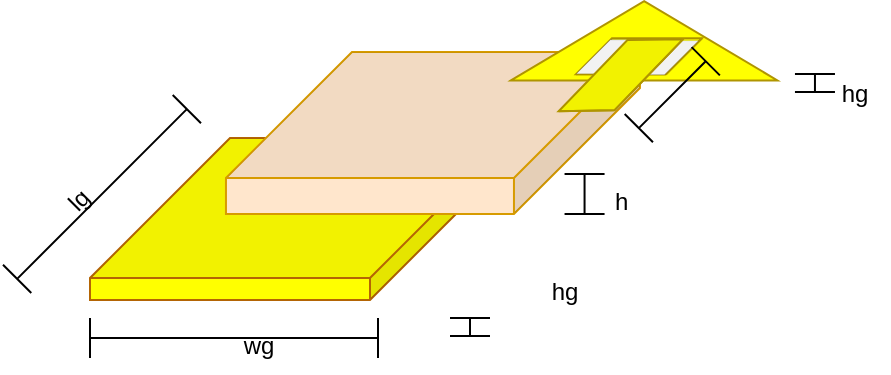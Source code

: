 <mxfile version="22.1.18" type="github">
  <diagram name="Page-1" id="do2uVUQQ4-ufc6y2rsXd">
    <mxGraphModel dx="882" dy="518" grid="1" gridSize="9" guides="1" tooltips="1" connect="1" arrows="1" fold="1" page="1" pageScale="1" pageWidth="850" pageHeight="1100" math="0" shadow="0">
      <root>
        <mxCell id="0" />
        <mxCell id="1" parent="0" />
        <object label="ground" id="plJWnkhM50jB4gWGoAsF-2">
          <mxCell parent="0" />
        </object>
        <mxCell id="plJWnkhM50jB4gWGoAsF-22" value="" style="shape=cube;whiteSpace=wrap;html=1;boundedLbl=1;backgroundOutline=1;darkOpacity=0.05;darkOpacity2=0.1;rotation=0;size=70;flipV=0;flipH=1;fillColor=#FFFF00;strokeColor=#b46504;" parent="plJWnkhM50jB4gWGoAsF-2" vertex="1">
          <mxGeometry x="162" y="297" width="210" height="81" as="geometry" />
        </mxCell>
        <object label="substrate" id="plJWnkhM50jB4gWGoAsF-3">
          <mxCell parent="0" />
        </object>
        <mxCell id="plJWnkhM50jB4gWGoAsF-24" value="" style="shape=cube;whiteSpace=wrap;html=1;boundedLbl=1;backgroundOutline=1;darkOpacity=0.05;darkOpacity2=0.1;flipV=0;flipH=1;size=63;fillColor=#FFE6CC;strokeColor=#d79b00;" parent="plJWnkhM50jB4gWGoAsF-3" vertex="1">
          <mxGeometry x="229.98" y="254" width="207" height="81" as="geometry" />
        </mxCell>
        <object label="patch" id="plJWnkhM50jB4gWGoAsF-4">
          <mxCell parent="0" />
        </object>
        <mxCell id="kbCPzzxk6AuUosH8QVzc-13" value="" style="triangle;whiteSpace=wrap;html=1;fillColor=#FFFF00;fontColor=#000000;strokeColor=#B09500;rotation=-90;direction=east;shadow=0;rounded=0;" vertex="1" parent="plJWnkhM50jB4gWGoAsF-4">
          <mxGeometry x="419.28" y="181.77" width="39.61" height="133.23" as="geometry" />
        </mxCell>
        <mxCell id="plJWnkhM50jB4gWGoAsF-28" value="" style="shape=cube;whiteSpace=wrap;html=1;boundedLbl=1;backgroundOutline=1;darkOpacity=0.05;darkOpacity2=0.1;flipH=1;size=39;shadow=0;fillColor=#FFFF00;strokeColor=#B09500;fontColor=#000000;" parent="plJWnkhM50jB4gWGoAsF-4" vertex="1">
          <mxGeometry x="404.98" y="247.11" width="63" height="18" as="geometry" />
        </mxCell>
        <mxCell id="plJWnkhM50jB4gWGoAsF-34" value="" style="shape=cube;whiteSpace=wrap;html=1;boundedLbl=1;backgroundOutline=1;darkOpacity=0.05;darkOpacity2=0.1;size=54;flipH=1;strokeWidth=0;flipV=0;direction=west;" parent="plJWnkhM50jB4gWGoAsF-4" vertex="1">
          <mxGeometry x="404.98" y="247.61" width="27" height="17" as="geometry" />
        </mxCell>
        <mxCell id="plJWnkhM50jB4gWGoAsF-33" value="" style="shape=cube;whiteSpace=wrap;html=1;boundedLbl=1;backgroundOutline=1;darkOpacity=0.05;darkOpacity2=0.1;size=54;flipH=1;strokeWidth=0;rotation=0;" parent="plJWnkhM50jB4gWGoAsF-4" vertex="1">
          <mxGeometry x="436.98" y="248.11" width="29" height="17" as="geometry" />
        </mxCell>
        <mxCell id="plJWnkhM50jB4gWGoAsF-26" value="" style="shape=cube;whiteSpace=wrap;html=1;boundedLbl=1;backgroundOutline=1;darkOpacity=0.05;darkOpacity2=0.1;flipH=1;size=36;fillColor=#FFFF00;fontColor=#000000;strokeColor=#B09500;flipV=0;rotation=359;" parent="plJWnkhM50jB4gWGoAsF-4" vertex="1">
          <mxGeometry x="396" y="248.11" width="62.89" height="35" as="geometry" />
        </mxCell>
        <mxCell id="kbCPzzxk6AuUosH8QVzc-19" value="" style="shape=crossbar;whiteSpace=wrap;html=1;rounded=1;rotation=-45;" vertex="1" parent="plJWnkhM50jB4gWGoAsF-4">
          <mxGeometry x="108" y="315" width="120" height="20" as="geometry" />
        </mxCell>
        <mxCell id="kbCPzzxk6AuUosH8QVzc-20" value="" style="shape=crossbar;whiteSpace=wrap;html=1;rounded=1;rotation=-45;" vertex="1" parent="plJWnkhM50jB4gWGoAsF-4">
          <mxGeometry x="429.49" y="265.35" width="47.3" height="20" as="geometry" />
        </mxCell>
        <mxCell id="kbCPzzxk6AuUosH8QVzc-21" value="" style="shape=crossbar;whiteSpace=wrap;html=1;rounded=1;" vertex="1" parent="plJWnkhM50jB4gWGoAsF-4">
          <mxGeometry x="162" y="387" width="144" height="20" as="geometry" />
        </mxCell>
        <mxCell id="kbCPzzxk6AuUosH8QVzc-22" value="lg" style="text;html=1;align=center;verticalAlign=middle;resizable=0;points=[];autosize=1;strokeColor=none;fillColor=none;rotation=-45;" vertex="1" parent="plJWnkhM50jB4gWGoAsF-4">
          <mxGeometry x="142" y="315" width="27" height="27" as="geometry" />
        </mxCell>
        <mxCell id="kbCPzzxk6AuUosH8QVzc-23" value="wg" style="text;html=1;align=center;verticalAlign=middle;resizable=0;points=[];autosize=1;strokeColor=none;fillColor=none;" vertex="1" parent="plJWnkhM50jB4gWGoAsF-4">
          <mxGeometry x="228" y="387" width="36" height="27" as="geometry" />
        </mxCell>
        <mxCell id="kbCPzzxk6AuUosH8QVzc-25" value="" style="shape=crossbar;whiteSpace=wrap;html=1;rounded=1;direction=south;" vertex="1" parent="plJWnkhM50jB4gWGoAsF-4">
          <mxGeometry x="399.28" y="315" width="20" height="20" as="geometry" />
        </mxCell>
        <mxCell id="kbCPzzxk6AuUosH8QVzc-26" value="&amp;nbsp; &amp;nbsp; &amp;nbsp; hg" style="text;html=1;align=center;verticalAlign=middle;resizable=0;points=[];autosize=1;strokeColor=none;fillColor=none;" vertex="1" parent="plJWnkhM50jB4gWGoAsF-4">
          <mxGeometry x="362" y="360" width="54" height="27" as="geometry" />
        </mxCell>
        <mxCell id="kbCPzzxk6AuUosH8QVzc-27" value="" style="shape=crossbar;whiteSpace=wrap;html=1;rounded=1;direction=south;" vertex="1" parent="plJWnkhM50jB4gWGoAsF-4">
          <mxGeometry x="514.48" y="265" width="20" height="9" as="geometry" />
        </mxCell>
        <mxCell id="kbCPzzxk6AuUosH8QVzc-29" value="&amp;nbsp; &amp;nbsp; &amp;nbsp; &amp;nbsp; &amp;nbsp; &amp;nbsp; &amp;nbsp; h&amp;nbsp; &amp;nbsp;" style="text;html=1;align=center;verticalAlign=middle;resizable=0;points=[];autosize=1;strokeColor=none;fillColor=none;" vertex="1" parent="plJWnkhM50jB4gWGoAsF-4">
          <mxGeometry x="368" y="315" width="81" height="27" as="geometry" />
        </mxCell>
        <mxCell id="kbCPzzxk6AuUosH8QVzc-30" value="" style="shape=crossbar;whiteSpace=wrap;html=1;rounded=1;direction=south;" vertex="1" parent="plJWnkhM50jB4gWGoAsF-4">
          <mxGeometry x="342" y="387" width="20" height="9" as="geometry" />
        </mxCell>
        <mxCell id="kbCPzzxk6AuUosH8QVzc-31" value="&amp;nbsp; &amp;nbsp; &amp;nbsp; hg" style="text;html=1;align=center;verticalAlign=middle;resizable=0;points=[];autosize=1;strokeColor=none;fillColor=none;" vertex="1" parent="plJWnkhM50jB4gWGoAsF-4">
          <mxGeometry x="507" y="261" width="54" height="27" as="geometry" />
        </mxCell>
      </root>
    </mxGraphModel>
  </diagram>
</mxfile>
